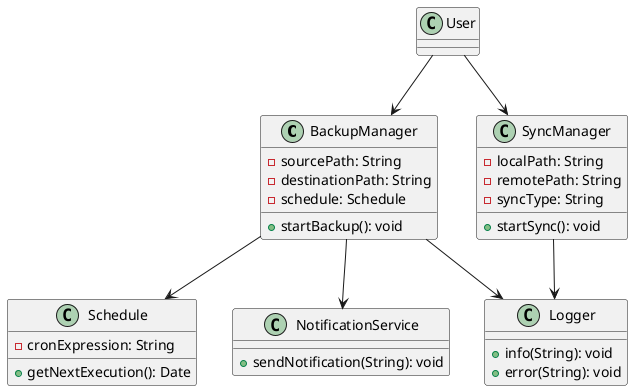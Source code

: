 @startuml
class BackupManager {
  -sourcePath: String
  -destinationPath: String
  -schedule: Schedule
  +startBackup(): void
}

class SyncManager {
  -localPath: String
  -remotePath: String
  -syncType: String
  +startSync(): void
}

class Schedule {
  -cronExpression: String
  +getNextExecution(): Date
}

class Logger {
  +info(String): void
  +error(String): void
}

class NotificationService {
  +sendNotification(String): void
}

User --> BackupManager
User --> SyncManager
BackupManager --> Schedule
SyncManager --> Logger
BackupManager --> Logger
BackupManager --> NotificationService
@enduml
